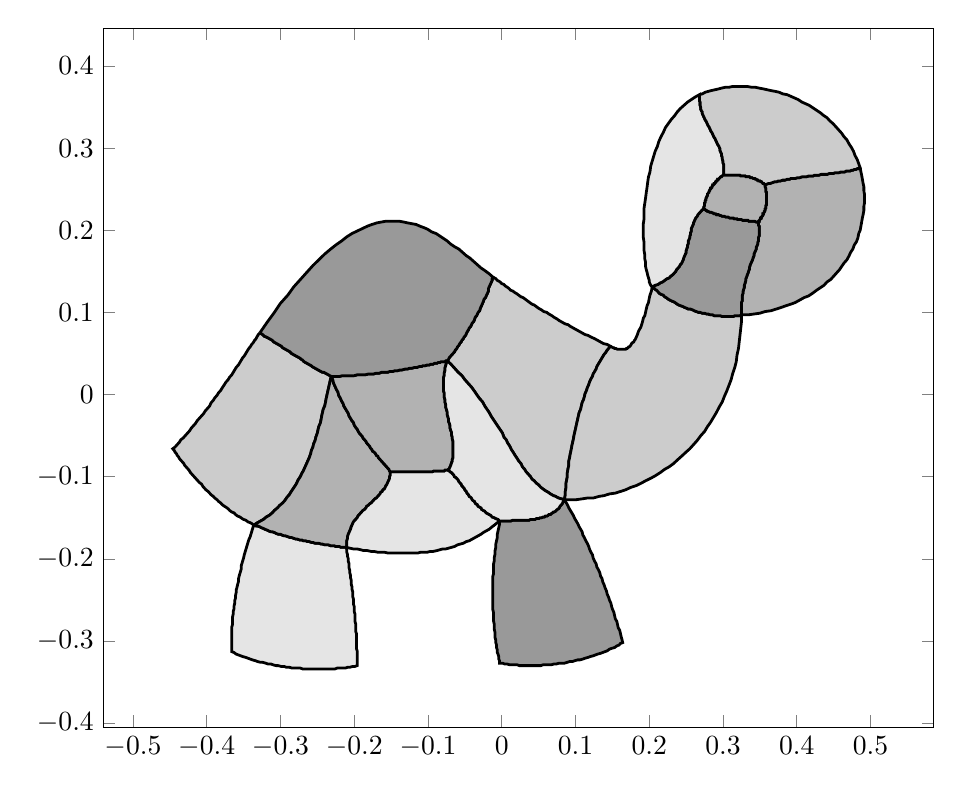 \begin{tikzpicture}%
\begin{axis}[width=1\textwidth]%
\addplot[fill=gray!20,line width=1pt] coordinates {%
(-0.336,-0.159)%
(-0.337,-0.161)%
(-0.338,-0.164)%
(-0.339,-0.167)%
(-0.34,-0.17)%
(-0.341,-0.173)%
(-0.343,-0.177)%
(-0.344,-0.18)%
(-0.345,-0.183)%
(-0.346,-0.186)%
(-0.347,-0.189)%
(-0.348,-0.192)%
(-0.349,-0.195)%
(-0.35,-0.199)%
(-0.351,-0.202)%
(-0.352,-0.205)%
(-0.353,-0.208)%
(-0.353,-0.212)%
(-0.354,-0.215)%
(-0.355,-0.218)%
(-0.356,-0.221)%
(-0.357,-0.225)%
(-0.357,-0.228)%
(-0.358,-0.231)%
(-0.359,-0.235)%
(-0.36,-0.238)%
(-0.36,-0.241)%
(-0.361,-0.245)%
(-0.361,-0.248)%
(-0.362,-0.251)%
(-0.362,-0.254)%
(-0.363,-0.258)%
(-0.363,-0.261)%
(-0.364,-0.264)%
(-0.364,-0.267)%
(-0.365,-0.271)%
(-0.365,-0.274)%
(-0.365,-0.277)%
(-0.365,-0.28)%
(-0.366,-0.283)%
(-0.366,-0.286)%
(-0.366,-0.29)%
(-0.366,-0.293)%
(-0.366,-0.296)%
(-0.366,-0.299)%
(-0.366,-0.302)%
(-0.366,-0.305)%
(-0.366,-0.307)%
(-0.366,-0.31)%
(-0.366,-0.313)%
(-0.366,-0.313)%
(-0.363,-0.314)%
(-0.36,-0.316)%
(-0.357,-0.317)%
(-0.354,-0.318)%
(-0.351,-0.319)%
(-0.347,-0.32)%
(-0.344,-0.321)%
(-0.341,-0.322)%
(-0.338,-0.323)%
(-0.334,-0.324)%
(-0.331,-0.325)%
(-0.327,-0.326)%
(-0.324,-0.326)%
(-0.32,-0.327)%
(-0.317,-0.328)%
(-0.313,-0.328)%
(-0.31,-0.329)%
(-0.306,-0.33)%
(-0.303,-0.33)%
(-0.299,-0.331)%
(-0.295,-0.331)%
(-0.292,-0.332)%
(-0.288,-0.332)%
(-0.284,-0.333)%
(-0.281,-0.333)%
(-0.277,-0.333)%
(-0.273,-0.333)%
(-0.27,-0.334)%
(-0.266,-0.334)%
(-0.262,-0.334)%
(-0.259,-0.334)%
(-0.255,-0.334)%
(-0.251,-0.334)%
(-0.248,-0.334)%
(-0.244,-0.334)%
(-0.24,-0.334)%
(-0.237,-0.334)%
(-0.233,-0.334)%
(-0.23,-0.334)%
(-0.226,-0.334)%
(-0.223,-0.333)%
(-0.219,-0.333)%
(-0.216,-0.333)%
(-0.212,-0.333)%
(-0.209,-0.332)%
(-0.206,-0.332)%
(-0.202,-0.331)%
(-0.199,-0.331)%
(-0.196,-0.33)%
(-0.196,-0.33)%
(-0.196,-0.327)%
(-0.196,-0.324)%
(-0.196,-0.321)%
(-0.196,-0.318)%
(-0.196,-0.315)%
(-0.196,-0.312)%
(-0.197,-0.309)%
(-0.197,-0.306)%
(-0.197,-0.303)%
(-0.197,-0.3)%
(-0.197,-0.297)%
(-0.197,-0.294)%
(-0.197,-0.291)%
(-0.198,-0.288)%
(-0.198,-0.285)%
(-0.198,-0.282)%
(-0.198,-0.279)%
(-0.199,-0.276)%
(-0.199,-0.273)%
(-0.199,-0.27)%
(-0.199,-0.267)%
(-0.2,-0.264)%
(-0.2,-0.261)%
(-0.2,-0.258)%
(-0.201,-0.255)%
(-0.201,-0.252)%
(-0.201,-0.249)%
(-0.202,-0.246)%
(-0.202,-0.243)%
(-0.202,-0.24)%
(-0.203,-0.237)%
(-0.203,-0.234)%
(-0.204,-0.231)%
(-0.204,-0.229)%
(-0.204,-0.226)%
(-0.205,-0.223)%
(-0.205,-0.22)%
(-0.206,-0.217)%
(-0.206,-0.214)%
(-0.207,-0.211)%
(-0.207,-0.208)%
(-0.207,-0.206)%
(-0.208,-0.203)%
(-0.208,-0.2)%
(-0.209,-0.197)%
(-0.209,-0.195)%
(-0.21,-0.192)%
(-0.21,-0.189)%
(-0.211,-0.186)%
(-0.211,-0.186)%
(-0.213,-0.186)%
(-0.215,-0.186)%
(-0.218,-0.186)%
(-0.22,-0.185)%
(-0.222,-0.185)%
(-0.225,-0.185)%
(-0.227,-0.184)%
(-0.23,-0.184)%
(-0.232,-0.184)%
(-0.235,-0.183)%
(-0.237,-0.183)%
(-0.24,-0.183)%
(-0.243,-0.182)%
(-0.245,-0.182)%
(-0.248,-0.181)%
(-0.25,-0.181)%
(-0.253,-0.181)%
(-0.256,-0.18)%
(-0.258,-0.18)%
(-0.261,-0.179)%
(-0.263,-0.179)%
(-0.266,-0.178)%
(-0.269,-0.178)%
(-0.271,-0.177)%
(-0.274,-0.177)%
(-0.277,-0.176)%
(-0.279,-0.176)%
(-0.282,-0.175)%
(-0.285,-0.174)%
(-0.287,-0.174)%
(-0.29,-0.173)%
(-0.293,-0.172)%
(-0.295,-0.172)%
(-0.298,-0.171)%
(-0.3,-0.17)%
(-0.303,-0.17)%
(-0.306,-0.169)%
(-0.308,-0.168)%
(-0.311,-0.167)%
(-0.313,-0.167)%
(-0.316,-0.166)%
(-0.318,-0.165)%
(-0.321,-0.164)%
(-0.323,-0.163)%
(-0.326,-0.162)%
(-0.328,-0.161)%
(-0.331,-0.16)%
(-0.333,-0.16)%
(-0.336,-0.159)%
};%
%
%
\addplot[fill=gray!40,line width=1pt] coordinates {%
(-0.328,0.075)%
(-0.33,0.073)%
(-0.332,0.07)%
(-0.333,0.068)%
(-0.335,0.066)%
(-0.337,0.063)%
(-0.339,0.061)%
(-0.341,0.058)%
(-0.343,0.056)%
(-0.345,0.053)%
(-0.347,0.05)%
(-0.349,0.047)%
(-0.351,0.045)%
(-0.353,0.042)%
(-0.355,0.039)%
(-0.357,0.036)%
(-0.36,0.033)%
(-0.362,0.03)%
(-0.364,0.027)%
(-0.366,0.024)%
(-0.369,0.021)%
(-0.371,0.018)%
(-0.374,0.015)%
(-0.376,0.012)%
(-0.379,0.008)%
(-0.381,0.005)%
(-0.384,0.002)%
(-0.386,-0.001)%
(-0.389,-0.004)%
(-0.391,-0.007)%
(-0.394,-0.01)%
(-0.396,-0.014)%
(-0.399,-0.017)%
(-0.402,-0.02)%
(-0.404,-0.023)%
(-0.407,-0.026)%
(-0.41,-0.029)%
(-0.413,-0.032)%
(-0.415,-0.035)%
(-0.418,-0.038)%
(-0.421,-0.041)%
(-0.423,-0.044)%
(-0.426,-0.047)%
(-0.429,-0.05)%
(-0.432,-0.053)%
(-0.435,-0.055)%
(-0.437,-0.058)%
(-0.44,-0.061)%
(-0.443,-0.064)%
(-0.446,-0.066)%
(-0.446,-0.066)%
(-0.444,-0.068)%
(-0.443,-0.07)%
(-0.441,-0.072)%
(-0.44,-0.074)%
(-0.438,-0.076)%
(-0.437,-0.078)%
(-0.435,-0.08)%
(-0.433,-0.082)%
(-0.431,-0.084)%
(-0.43,-0.086)%
(-0.428,-0.088)%
(-0.426,-0.09)%
(-0.424,-0.092)%
(-0.422,-0.095)%
(-0.42,-0.097)%
(-0.418,-0.099)%
(-0.416,-0.101)%
(-0.414,-0.103)%
(-0.412,-0.105)%
(-0.41,-0.107)%
(-0.407,-0.109)%
(-0.405,-0.112)%
(-0.403,-0.114)%
(-0.401,-0.116)%
(-0.398,-0.118)%
(-0.396,-0.12)%
(-0.394,-0.122)%
(-0.391,-0.124)%
(-0.389,-0.126)%
(-0.386,-0.128)%
(-0.384,-0.13)%
(-0.381,-0.132)%
(-0.379,-0.134)%
(-0.376,-0.136)%
(-0.374,-0.137)%
(-0.371,-0.139)%
(-0.369,-0.141)%
(-0.366,-0.143)%
(-0.363,-0.144)%
(-0.361,-0.146)%
(-0.358,-0.148)%
(-0.355,-0.149)%
(-0.352,-0.151)%
(-0.35,-0.152)%
(-0.347,-0.153)%
(-0.344,-0.155)%
(-0.341,-0.156)%
(-0.339,-0.157)%
(-0.336,-0.159)%
(-0.336,-0.159)%
(-0.331,-0.156)%
(-0.327,-0.154)%
(-0.323,-0.152)%
(-0.319,-0.149)%
(-0.315,-0.147)%
(-0.311,-0.144)%
(-0.308,-0.141)%
(-0.304,-0.138)%
(-0.301,-0.135)%
(-0.297,-0.132)%
(-0.294,-0.129)%
(-0.291,-0.125)%
(-0.288,-0.122)%
(-0.286,-0.119)%
(-0.283,-0.115)%
(-0.28,-0.111)%
(-0.278,-0.108)%
(-0.276,-0.104)%
(-0.273,-0.1)%
(-0.271,-0.096)%
(-0.269,-0.093)%
(-0.267,-0.089)%
(-0.265,-0.085)%
(-0.263,-0.081)%
(-0.261,-0.077)%
(-0.259,-0.072)%
(-0.258,-0.068)%
(-0.256,-0.064)%
(-0.255,-0.06)%
(-0.253,-0.056)%
(-0.252,-0.052)%
(-0.25,-0.047)%
(-0.249,-0.043)%
(-0.248,-0.039)%
(-0.246,-0.035)%
(-0.245,-0.031)%
(-0.244,-0.026)%
(-0.243,-0.022)%
(-0.242,-0.018)%
(-0.24,-0.014)%
(-0.239,-0.01)%
(-0.238,-0.005)%
(-0.237,-0.001)%
(-0.236,0.003)%
(-0.235,0.007)%
(-0.234,0.011)%
(-0.233,0.015)%
(-0.232,0.019)%
(-0.231,0.022)%
(-0.231,0.022)%
(-0.233,0.023)%
(-0.235,0.024)%
(-0.237,0.025)%
(-0.239,0.026)%
(-0.241,0.027)%
(-0.243,0.027)%
(-0.245,0.028)%
(-0.247,0.029)%
(-0.249,0.03)%
(-0.251,0.031)%
(-0.253,0.032)%
(-0.255,0.033)%
(-0.257,0.034)%
(-0.258,0.035)%
(-0.26,0.036)%
(-0.262,0.037)%
(-0.264,0.038)%
(-0.266,0.039)%
(-0.268,0.04)%
(-0.27,0.042)%
(-0.272,0.043)%
(-0.273,0.044)%
(-0.275,0.045)%
(-0.277,0.046)%
(-0.279,0.047)%
(-0.281,0.048)%
(-0.283,0.049)%
(-0.285,0.05)%
(-0.287,0.052)%
(-0.289,0.053)%
(-0.291,0.054)%
(-0.293,0.055)%
(-0.295,0.056)%
(-0.297,0.057)%
(-0.299,0.059)%
(-0.301,0.06)%
(-0.303,0.061)%
(-0.305,0.062)%
(-0.307,0.063)%
(-0.309,0.064)%
(-0.311,0.066)%
(-0.313,0.067)%
(-0.315,0.068)%
(-0.317,0.069)%
(-0.319,0.07)%
(-0.322,0.071)%
(-0.324,0.073)%
(-0.326,0.074)%
(-0.328,0.075)%
};%
%
%
\addplot[fill=gray!60,line width=1pt] coordinates {%
(-0.336,-0.159)%
(-0.331,-0.156)%
(-0.327,-0.154)%
(-0.323,-0.152)%
(-0.319,-0.149)%
(-0.315,-0.147)%
(-0.311,-0.144)%
(-0.308,-0.141)%
(-0.304,-0.138)%
(-0.301,-0.135)%
(-0.297,-0.132)%
(-0.294,-0.129)%
(-0.291,-0.125)%
(-0.288,-0.122)%
(-0.286,-0.119)%
(-0.283,-0.115)%
(-0.28,-0.111)%
(-0.278,-0.108)%
(-0.276,-0.104)%
(-0.273,-0.1)%
(-0.271,-0.096)%
(-0.269,-0.093)%
(-0.267,-0.089)%
(-0.265,-0.085)%
(-0.263,-0.081)%
(-0.261,-0.077)%
(-0.259,-0.072)%
(-0.258,-0.068)%
(-0.256,-0.064)%
(-0.255,-0.06)%
(-0.253,-0.056)%
(-0.252,-0.052)%
(-0.25,-0.047)%
(-0.249,-0.043)%
(-0.248,-0.039)%
(-0.246,-0.035)%
(-0.245,-0.031)%
(-0.244,-0.026)%
(-0.243,-0.022)%
(-0.242,-0.018)%
(-0.24,-0.014)%
(-0.239,-0.01)%
(-0.238,-0.005)%
(-0.237,-0.001)%
(-0.236,0.003)%
(-0.235,0.007)%
(-0.234,0.011)%
(-0.233,0.015)%
(-0.232,0.019)%
(-0.231,0.022)%
(-0.231,0.022)%
(-0.229,0.018)%
(-0.228,0.014)%
(-0.226,0.01)%
(-0.224,0.006)%
(-0.222,0.003)%
(-0.221,-0.001)%
(-0.219,-0.004)%
(-0.217,-0.008)%
(-0.215,-0.011)%
(-0.214,-0.014)%
(-0.212,-0.017)%
(-0.21,-0.02)%
(-0.208,-0.023)%
(-0.207,-0.026)%
(-0.205,-0.029)%
(-0.203,-0.032)%
(-0.201,-0.034)%
(-0.2,-0.037)%
(-0.198,-0.04)%
(-0.196,-0.042)%
(-0.195,-0.044)%
(-0.193,-0.047)%
(-0.191,-0.049)%
(-0.189,-0.051)%
(-0.188,-0.053)%
(-0.186,-0.055)%
(-0.184,-0.057)%
(-0.183,-0.059)%
(-0.181,-0.061)%
(-0.179,-0.063)%
(-0.178,-0.065)%
(-0.176,-0.067)%
(-0.175,-0.069)%
(-0.173,-0.07)%
(-0.171,-0.072)%
(-0.17,-0.074)%
(-0.168,-0.075)%
(-0.167,-0.077)%
(-0.165,-0.079)%
(-0.164,-0.08)%
(-0.162,-0.082)%
(-0.161,-0.083)%
(-0.159,-0.085)%
(-0.158,-0.086)%
(-0.156,-0.088)%
(-0.155,-0.089)%
(-0.153,-0.091)%
(-0.152,-0.093)%
(-0.151,-0.094)%
(-0.151,-0.094)%
(-0.151,-0.096)%
(-0.151,-0.098)%
(-0.152,-0.1)%
(-0.152,-0.102)%
(-0.153,-0.104)%
(-0.154,-0.106)%
(-0.155,-0.108)%
(-0.156,-0.11)%
(-0.157,-0.111)%
(-0.158,-0.113)%
(-0.159,-0.115)%
(-0.161,-0.116)%
(-0.162,-0.118)%
(-0.164,-0.119)%
(-0.165,-0.121)%
(-0.167,-0.123)%
(-0.168,-0.124)%
(-0.17,-0.126)%
(-0.172,-0.127)%
(-0.174,-0.129)%
(-0.175,-0.13)%
(-0.177,-0.132)%
(-0.179,-0.133)%
(-0.181,-0.135)%
(-0.183,-0.136)%
(-0.184,-0.138)%
(-0.186,-0.14)%
(-0.188,-0.141)%
(-0.19,-0.143)%
(-0.191,-0.144)%
(-0.193,-0.146)%
(-0.195,-0.148)%
(-0.196,-0.15)%
(-0.198,-0.152)%
(-0.199,-0.153)%
(-0.201,-0.155)%
(-0.202,-0.157)%
(-0.203,-0.159)%
(-0.204,-0.161)%
(-0.205,-0.164)%
(-0.206,-0.166)%
(-0.207,-0.168)%
(-0.208,-0.17)%
(-0.209,-0.173)%
(-0.209,-0.175)%
(-0.21,-0.178)%
(-0.21,-0.181)%
(-0.21,-0.184)%
(-0.211,-0.186)%
(-0.211,-0.186)%
(-0.213,-0.186)%
(-0.215,-0.186)%
(-0.218,-0.186)%
(-0.22,-0.185)%
(-0.222,-0.185)%
(-0.225,-0.185)%
(-0.227,-0.184)%
(-0.23,-0.184)%
(-0.232,-0.184)%
(-0.235,-0.183)%
(-0.237,-0.183)%
(-0.24,-0.183)%
(-0.243,-0.182)%
(-0.245,-0.182)%
(-0.248,-0.181)%
(-0.25,-0.181)%
(-0.253,-0.181)%
(-0.256,-0.18)%
(-0.258,-0.18)%
(-0.261,-0.179)%
(-0.263,-0.179)%
(-0.266,-0.178)%
(-0.269,-0.178)%
(-0.271,-0.177)%
(-0.274,-0.177)%
(-0.277,-0.176)%
(-0.279,-0.176)%
(-0.282,-0.175)%
(-0.285,-0.174)%
(-0.287,-0.174)%
(-0.29,-0.173)%
(-0.293,-0.172)%
(-0.295,-0.172)%
(-0.298,-0.171)%
(-0.3,-0.17)%
(-0.303,-0.17)%
(-0.306,-0.169)%
(-0.308,-0.168)%
(-0.311,-0.167)%
(-0.313,-0.167)%
(-0.316,-0.166)%
(-0.318,-0.165)%
(-0.321,-0.164)%
(-0.323,-0.163)%
(-0.326,-0.162)%
(-0.328,-0.161)%
(-0.331,-0.16)%
(-0.333,-0.16)%
(-0.336,-0.159)%
};%
%
%
\addplot[fill=gray!80,line width=1pt] coordinates {%
(-0.003,-0.154)%
(1.301e-05,-0.154)%
(0.003,-0.154)%
(0.005,-0.154)%
(0.007,-0.154)%
(0.01,-0.154)%
(0.012,-0.154)%
(0.015,-0.153)%
(0.017,-0.153)%
(0.019,-0.153)%
(0.022,-0.153)%
(0.024,-0.153)%
(0.026,-0.153)%
(0.028,-0.153)%
(0.03,-0.153)%
(0.033,-0.153)%
(0.035,-0.153)%
(0.037,-0.153)%
(0.039,-0.152)%
(0.041,-0.152)%
(0.043,-0.152)%
(0.045,-0.152)%
(0.047,-0.151)%
(0.049,-0.151)%
(0.05,-0.151)%
(0.052,-0.15)%
(0.054,-0.15)%
(0.056,-0.149)%
(0.058,-0.149)%
(0.059,-0.148)%
(0.061,-0.148)%
(0.063,-0.147)%
(0.064,-0.146)%
(0.066,-0.146)%
(0.067,-0.145)%
(0.069,-0.144)%
(0.07,-0.143)%
(0.071,-0.143)%
(0.073,-0.142)%
(0.074,-0.141)%
(0.075,-0.14)%
(0.077,-0.139)%
(0.078,-0.138)%
(0.079,-0.136)%
(0.08,-0.135)%
(0.081,-0.134)%
(0.082,-0.133)%
(0.083,-0.131)%
(0.084,-0.13)%
(0.085,-0.128)%
(0.085,-0.128)%
(0.087,-0.131)%
(0.089,-0.134)%
(0.091,-0.138)%
(0.093,-0.141)%
(0.095,-0.144)%
(0.097,-0.147)%
(0.099,-0.151)%
(0.101,-0.154)%
(0.103,-0.157)%
(0.105,-0.161)%
(0.107,-0.164)%
(0.109,-0.167)%
(0.11,-0.171)%
(0.112,-0.174)%
(0.114,-0.178)%
(0.116,-0.181)%
(0.118,-0.185)%
(0.119,-0.188)%
(0.121,-0.192)%
(0.123,-0.195)%
(0.124,-0.199)%
(0.126,-0.203)%
(0.128,-0.206)%
(0.129,-0.21)%
(0.131,-0.213)%
(0.133,-0.217)%
(0.134,-0.221)%
(0.136,-0.224)%
(0.137,-0.228)%
(0.139,-0.232)%
(0.14,-0.235)%
(0.142,-0.239)%
(0.143,-0.243)%
(0.145,-0.247)%
(0.146,-0.25)%
(0.148,-0.254)%
(0.149,-0.258)%
(0.15,-0.261)%
(0.152,-0.265)%
(0.153,-0.269)%
(0.154,-0.273)%
(0.156,-0.276)%
(0.157,-0.28)%
(0.158,-0.284)%
(0.16,-0.287)%
(0.161,-0.291)%
(0.162,-0.295)%
(0.163,-0.298)%
(0.164,-0.302)%
(0.164,-0.302)%
(0.161,-0.303)%
(0.159,-0.305)%
(0.156,-0.306)%
(0.153,-0.308)%
(0.149,-0.309)%
(0.146,-0.31)%
(0.143,-0.312)%
(0.14,-0.313)%
(0.137,-0.314)%
(0.134,-0.315)%
(0.13,-0.316)%
(0.127,-0.317)%
(0.124,-0.318)%
(0.12,-0.319)%
(0.117,-0.32)%
(0.113,-0.321)%
(0.11,-0.322)%
(0.106,-0.323)%
(0.103,-0.323)%
(0.099,-0.324)%
(0.096,-0.325)%
(0.092,-0.325)%
(0.089,-0.326)%
(0.085,-0.327)%
(0.082,-0.327)%
(0.078,-0.327)%
(0.074,-0.328)%
(0.071,-0.328)%
(0.067,-0.329)%
(0.064,-0.329)%
(0.06,-0.329)%
(0.056,-0.329)%
(0.053,-0.33)%
(0.049,-0.33)%
(0.046,-0.33)%
(0.042,-0.33)%
(0.039,-0.33)%
(0.035,-0.33)%
(0.031,-0.33)%
(0.028,-0.33)%
(0.024,-0.33)%
(0.021,-0.329)%
(0.018,-0.329)%
(0.014,-0.329)%
(0.011,-0.329)%
(0.007,-0.328)%
(0.004,-0.328)%
(0.001,-0.327)%
(-0.003,-0.327)%
(-0.003,-0.327)%
(-0.003,-0.324)%
(-0.004,-0.322)%
(-0.004,-0.319)%
(-0.005,-0.316)%
(-0.006,-0.314)%
(-0.006,-0.311)%
(-0.007,-0.308)%
(-0.007,-0.305)%
(-0.008,-0.302)%
(-0.008,-0.299)%
(-0.009,-0.296)%
(-0.009,-0.293)%
(-0.009,-0.29)%
(-0.01,-0.286)%
(-0.01,-0.283)%
(-0.01,-0.28)%
(-0.011,-0.276)%
(-0.011,-0.273)%
(-0.011,-0.269)%
(-0.011,-0.266)%
(-0.012,-0.262)%
(-0.012,-0.259)%
(-0.012,-0.255)%
(-0.012,-0.252)%
(-0.012,-0.248)%
(-0.012,-0.244)%
(-0.012,-0.241)%
(-0.012,-0.237)%
(-0.012,-0.233)%
(-0.012,-0.229)%
(-0.012,-0.225)%
(-0.012,-0.221)%
(-0.011,-0.218)%
(-0.011,-0.214)%
(-0.011,-0.21)%
(-0.011,-0.206)%
(-0.01,-0.202)%
(-0.01,-0.198)%
(-0.009,-0.194)%
(-0.009,-0.19)%
(-0.008,-0.186)%
(-0.008,-0.182)%
(-0.007,-0.178)%
(-0.006,-0.174)%
(-0.006,-0.17)%
(-0.005,-0.166)%
(-0.004,-0.162)%
(-0.003,-0.158)%
(-0.003,-0.154)%
};%
%
%
\addplot[fill=gray!20,line width=1pt] coordinates {%
(-0.211,-0.186)%
(-0.206,-0.187)%
(-0.201,-0.188)%
(-0.196,-0.188)%
(-0.191,-0.189)%
(-0.187,-0.19)%
(-0.182,-0.19)%
(-0.177,-0.191)%
(-0.173,-0.191)%
(-0.168,-0.192)%
(-0.163,-0.192)%
(-0.159,-0.192)%
(-0.154,-0.193)%
(-0.15,-0.193)%
(-0.145,-0.193)%
(-0.141,-0.193)%
(-0.136,-0.193)%
(-0.132,-0.193)%
(-0.127,-0.193)%
(-0.123,-0.193)%
(-0.119,-0.193)%
(-0.114,-0.193)%
(-0.11,-0.192)%
(-0.106,-0.192)%
(-0.101,-0.192)%
(-0.097,-0.191)%
(-0.093,-0.191)%
(-0.088,-0.19)%
(-0.084,-0.189)%
(-0.08,-0.188)%
(-0.076,-0.188)%
(-0.072,-0.187)%
(-0.068,-0.186)%
(-0.064,-0.185)%
(-0.06,-0.183)%
(-0.056,-0.182)%
(-0.052,-0.181)%
(-0.048,-0.179)%
(-0.044,-0.178)%
(-0.04,-0.176)%
(-0.036,-0.174)%
(-0.032,-0.172)%
(-0.028,-0.17)%
(-0.025,-0.168)%
(-0.021,-0.166)%
(-0.017,-0.164)%
(-0.013,-0.161)%
(-0.01,-0.159)%
(-0.006,-0.156)%
(-0.003,-0.154)%
(-0.003,-0.154)%
(-0.005,-0.152)%
(-0.008,-0.151)%
(-0.01,-0.15)%
(-0.013,-0.149)%
(-0.015,-0.147)%
(-0.017,-0.146)%
(-0.019,-0.145)%
(-0.021,-0.144)%
(-0.023,-0.142)%
(-0.025,-0.141)%
(-0.027,-0.14)%
(-0.028,-0.138)%
(-0.03,-0.137)%
(-0.032,-0.136)%
(-0.033,-0.134)%
(-0.035,-0.133)%
(-0.036,-0.132)%
(-0.037,-0.13)%
(-0.039,-0.129)%
(-0.04,-0.128)%
(-0.041,-0.126)%
(-0.042,-0.125)%
(-0.044,-0.124)%
(-0.045,-0.122)%
(-0.046,-0.121)%
(-0.047,-0.12)%
(-0.048,-0.118)%
(-0.049,-0.117)%
(-0.05,-0.116)%
(-0.051,-0.114)%
(-0.052,-0.113)%
(-0.053,-0.112)%
(-0.054,-0.111)%
(-0.055,-0.109)%
(-0.056,-0.108)%
(-0.057,-0.107)%
(-0.058,-0.106)%
(-0.059,-0.104)%
(-0.06,-0.103)%
(-0.061,-0.102)%
(-0.062,-0.101)%
(-0.064,-0.1)%
(-0.065,-0.098)%
(-0.066,-0.097)%
(-0.067,-0.096)%
(-0.068,-0.095)%
(-0.07,-0.094)%
(-0.071,-0.093)%
(-0.073,-0.092)%
(-0.073,-0.092)%
(-0.073,-0.092)%
(-0.074,-0.092)%
(-0.075,-0.092)%
(-0.076,-0.092)%
(-0.077,-0.092)%
(-0.078,-0.093)%
(-0.079,-0.093)%
(-0.08,-0.093)%
(-0.081,-0.093)%
(-0.082,-0.093)%
(-0.084,-0.093)%
(-0.085,-0.093)%
(-0.086,-0.093)%
(-0.087,-0.093)%
(-0.088,-0.093)%
(-0.09,-0.093)%
(-0.091,-0.093)%
(-0.092,-0.093)%
(-0.094,-0.094)%
(-0.095,-0.094)%
(-0.097,-0.094)%
(-0.098,-0.094)%
(-0.1,-0.094)%
(-0.101,-0.094)%
(-0.103,-0.094)%
(-0.104,-0.094)%
(-0.106,-0.094)%
(-0.108,-0.094)%
(-0.109,-0.094)%
(-0.111,-0.094)%
(-0.113,-0.094)%
(-0.115,-0.094)%
(-0.117,-0.094)%
(-0.118,-0.094)%
(-0.12,-0.094)%
(-0.122,-0.094)%
(-0.124,-0.094)%
(-0.126,-0.094)%
(-0.128,-0.094)%
(-0.13,-0.094)%
(-0.133,-0.094)%
(-0.135,-0.094)%
(-0.137,-0.094)%
(-0.139,-0.094)%
(-0.141,-0.094)%
(-0.144,-0.094)%
(-0.146,-0.094)%
(-0.148,-0.094)%
(-0.151,-0.094)%
(-0.151,-0.094)%
(-0.151,-0.096)%
(-0.151,-0.098)%
(-0.152,-0.1)%
(-0.152,-0.102)%
(-0.153,-0.104)%
(-0.154,-0.106)%
(-0.155,-0.108)%
(-0.156,-0.11)%
(-0.157,-0.111)%
(-0.158,-0.113)%
(-0.159,-0.115)%
(-0.161,-0.116)%
(-0.162,-0.118)%
(-0.164,-0.119)%
(-0.165,-0.121)%
(-0.167,-0.123)%
(-0.168,-0.124)%
(-0.17,-0.126)%
(-0.172,-0.127)%
(-0.174,-0.129)%
(-0.175,-0.13)%
(-0.177,-0.132)%
(-0.179,-0.133)%
(-0.181,-0.135)%
(-0.183,-0.136)%
(-0.184,-0.138)%
(-0.186,-0.14)%
(-0.188,-0.141)%
(-0.19,-0.143)%
(-0.191,-0.144)%
(-0.193,-0.146)%
(-0.195,-0.148)%
(-0.196,-0.15)%
(-0.198,-0.152)%
(-0.199,-0.153)%
(-0.201,-0.155)%
(-0.202,-0.157)%
(-0.203,-0.159)%
(-0.204,-0.161)%
(-0.205,-0.164)%
(-0.206,-0.166)%
(-0.207,-0.168)%
(-0.208,-0.17)%
(-0.209,-0.173)%
(-0.209,-0.175)%
(-0.21,-0.178)%
(-0.21,-0.181)%
(-0.21,-0.184)%
(-0.211,-0.186)%
};%
%
%
\addplot[fill=gray!40,line width=1pt] coordinates {%
(-0.012,0.143)%
(-0.01,0.142)%
(-0.008,0.141)%
(-0.006,0.139)%
(-0.004,0.138)%
(-0.002,0.137)%
(0.0,0.135)%
(0.003,0.134)%
(0.005,0.132)%
(0.007,0.131)%
(0.01,0.129)%
(0.012,0.127)%
(0.015,0.126)%
(0.018,0.124)%
(0.02,0.123)%
(0.023,0.121)%
(0.026,0.119)%
(0.029,0.118)%
(0.032,0.116)%
(0.035,0.114)%
(0.038,0.112)%
(0.041,0.11)%
(0.044,0.109)%
(0.047,0.107)%
(0.05,0.105)%
(0.054,0.103)%
(0.057,0.101)%
(0.061,0.1)%
(0.064,0.098)%
(0.068,0.096)%
(0.071,0.094)%
(0.075,0.092)%
(0.078,0.09)%
(0.082,0.088)%
(0.086,0.086)%
(0.09,0.085)%
(0.093,0.083)%
(0.097,0.081)%
(0.101,0.079)%
(0.105,0.077)%
(0.109,0.075)%
(0.113,0.073)%
(0.117,0.072)%
(0.121,0.07)%
(0.126,0.068)%
(0.13,0.066)%
(0.134,0.064)%
(0.138,0.062)%
(0.143,0.061)%
(0.147,0.059)%
(0.147,0.059)%
(0.145,0.056)%
(0.143,0.054)%
(0.141,0.051)%
(0.139,0.049)%
(0.137,0.046)%
(0.135,0.043)%
(0.133,0.04)%
(0.131,0.037)%
(0.129,0.034)%
(0.128,0.031)%
(0.126,0.028)%
(0.124,0.025)%
(0.123,0.022)%
(0.121,0.019)%
(0.119,0.015)%
(0.118,0.012)%
(0.116,0.008)%
(0.115,0.005)%
(0.113,0.001)%
(0.112,-0.003)%
(0.111,-0.006)%
(0.109,-0.01)%
(0.108,-0.014)%
(0.107,-0.018)%
(0.105,-0.022)%
(0.104,-0.026)%
(0.103,-0.03)%
(0.102,-0.034)%
(0.101,-0.038)%
(0.1,-0.042)%
(0.099,-0.046)%
(0.098,-0.05)%
(0.097,-0.055)%
(0.096,-0.059)%
(0.095,-0.063)%
(0.094,-0.068)%
(0.093,-0.072)%
(0.092,-0.077)%
(0.091,-0.081)%
(0.091,-0.086)%
(0.09,-0.09)%
(0.089,-0.095)%
(0.089,-0.1)%
(0.088,-0.104)%
(0.087,-0.109)%
(0.087,-0.114)%
(0.086,-0.119)%
(0.086,-0.123)%
(0.085,-0.128)%
(0.085,-0.128)%
(0.081,-0.127)%
(0.077,-0.126)%
(0.073,-0.124)%
(0.07,-0.123)%
(0.066,-0.121)%
(0.063,-0.119)%
(0.059,-0.117)%
(0.056,-0.115)%
(0.053,-0.113)%
(0.05,-0.11)%
(0.047,-0.108)%
(0.044,-0.105)%
(0.041,-0.103)%
(0.039,-0.1)%
(0.036,-0.097)%
(0.033,-0.094)%
(0.031,-0.091)%
(0.028,-0.088)%
(0.026,-0.084)%
(0.023,-0.081)%
(0.021,-0.078)%
(0.018,-0.074)%
(0.016,-0.071)%
(0.013,-0.067)%
(0.011,-0.063)%
(0.008,-0.059)%
(0.006,-0.055)%
(0.003,-0.052)%
(0.001,-0.047)%
(-0.002,-0.043)%
(-0.005,-0.039)%
(-0.008,-0.035)%
(-0.011,-0.031)%
(-0.014,-0.027)%
(-0.017,-0.022)%
(-0.02,-0.018)%
(-0.023,-0.014)%
(-0.026,-0.009)%
(-0.03,-0.005)%
(-0.034,-0.0)%
(-0.037,0.004)%
(-0.041,0.009)%
(-0.046,0.014)%
(-0.05,0.018)%
(-0.054,0.023)%
(-0.059,0.027)%
(-0.064,0.032)%
(-0.069,0.037)%
(-0.074,0.041)%
(-0.074,0.041)%
(-0.072,0.043)%
(-0.071,0.045)%
(-0.069,0.047)%
(-0.068,0.048)%
(-0.066,0.05)%
(-0.064,0.052)%
(-0.063,0.054)%
(-0.061,0.056)%
(-0.06,0.058)%
(-0.058,0.06)%
(-0.057,0.062)%
(-0.055,0.064)%
(-0.054,0.066)%
(-0.052,0.068)%
(-0.051,0.07)%
(-0.049,0.072)%
(-0.048,0.074)%
(-0.047,0.076)%
(-0.045,0.079)%
(-0.044,0.081)%
(-0.042,0.083)%
(-0.041,0.085)%
(-0.04,0.087)%
(-0.038,0.089)%
(-0.037,0.091)%
(-0.036,0.094)%
(-0.034,0.096)%
(-0.033,0.098)%
(-0.032,0.1)%
(-0.03,0.102)%
(-0.029,0.105)%
(-0.028,0.107)%
(-0.027,0.109)%
(-0.026,0.111)%
(-0.025,0.113)%
(-0.024,0.116)%
(-0.022,0.118)%
(-0.021,0.12)%
(-0.02,0.122)%
(-0.019,0.124)%
(-0.018,0.126)%
(-0.018,0.129)%
(-0.017,0.131)%
(-0.016,0.133)%
(-0.015,0.135)%
(-0.014,0.137)%
(-0.013,0.139)%
(-0.013,0.141)%
(-0.012,0.143)%
};%
%
%
\addplot[fill=gray!60,line width=1pt] coordinates {%
(-0.231,0.022)%
(-0.229,0.018)%
(-0.228,0.014)%
(-0.226,0.01)%
(-0.224,0.006)%
(-0.222,0.003)%
(-0.221,-0.001)%
(-0.219,-0.004)%
(-0.217,-0.008)%
(-0.215,-0.011)%
(-0.214,-0.014)%
(-0.212,-0.017)%
(-0.21,-0.02)%
(-0.208,-0.023)%
(-0.207,-0.026)%
(-0.205,-0.029)%
(-0.203,-0.032)%
(-0.201,-0.034)%
(-0.2,-0.037)%
(-0.198,-0.04)%
(-0.196,-0.042)%
(-0.195,-0.044)%
(-0.193,-0.047)%
(-0.191,-0.049)%
(-0.189,-0.051)%
(-0.188,-0.053)%
(-0.186,-0.055)%
(-0.184,-0.057)%
(-0.183,-0.059)%
(-0.181,-0.061)%
(-0.179,-0.063)%
(-0.178,-0.065)%
(-0.176,-0.067)%
(-0.175,-0.069)%
(-0.173,-0.07)%
(-0.171,-0.072)%
(-0.17,-0.074)%
(-0.168,-0.075)%
(-0.167,-0.077)%
(-0.165,-0.079)%
(-0.164,-0.08)%
(-0.162,-0.082)%
(-0.161,-0.083)%
(-0.159,-0.085)%
(-0.158,-0.086)%
(-0.156,-0.088)%
(-0.155,-0.089)%
(-0.153,-0.091)%
(-0.152,-0.093)%
(-0.151,-0.094)%
(-0.151,-0.094)%
(-0.148,-0.094)%
(-0.146,-0.094)%
(-0.144,-0.094)%
(-0.141,-0.094)%
(-0.139,-0.094)%
(-0.137,-0.094)%
(-0.135,-0.094)%
(-0.133,-0.094)%
(-0.13,-0.094)%
(-0.128,-0.094)%
(-0.126,-0.094)%
(-0.124,-0.094)%
(-0.122,-0.094)%
(-0.12,-0.094)%
(-0.118,-0.094)%
(-0.117,-0.094)%
(-0.115,-0.094)%
(-0.113,-0.094)%
(-0.111,-0.094)%
(-0.109,-0.094)%
(-0.108,-0.094)%
(-0.106,-0.094)%
(-0.104,-0.094)%
(-0.103,-0.094)%
(-0.101,-0.094)%
(-0.1,-0.094)%
(-0.098,-0.094)%
(-0.097,-0.094)%
(-0.095,-0.094)%
(-0.094,-0.094)%
(-0.092,-0.093)%
(-0.091,-0.093)%
(-0.09,-0.093)%
(-0.088,-0.093)%
(-0.087,-0.093)%
(-0.086,-0.093)%
(-0.085,-0.093)%
(-0.084,-0.093)%
(-0.082,-0.093)%
(-0.081,-0.093)%
(-0.08,-0.093)%
(-0.079,-0.093)%
(-0.078,-0.093)%
(-0.077,-0.092)%
(-0.076,-0.092)%
(-0.075,-0.092)%
(-0.074,-0.092)%
(-0.073,-0.092)%
(-0.073,-0.092)%
(-0.073,-0.092)%
(-0.071,-0.09)%
(-0.07,-0.088)%
(-0.069,-0.086)%
(-0.068,-0.083)%
(-0.067,-0.081)%
(-0.067,-0.079)%
(-0.066,-0.077)%
(-0.066,-0.074)%
(-0.066,-0.072)%
(-0.066,-0.07)%
(-0.066,-0.067)%
(-0.066,-0.065)%
(-0.066,-0.062)%
(-0.066,-0.06)%
(-0.066,-0.057)%
(-0.067,-0.054)%
(-0.067,-0.052)%
(-0.068,-0.049)%
(-0.068,-0.046)%
(-0.069,-0.044)%
(-0.07,-0.041)%
(-0.07,-0.038)%
(-0.071,-0.035)%
(-0.072,-0.033)%
(-0.072,-0.03)%
(-0.073,-0.027)%
(-0.074,-0.024)%
(-0.074,-0.021)%
(-0.075,-0.018)%
(-0.076,-0.015)%
(-0.076,-0.012)%
(-0.077,-0.009)%
(-0.077,-0.006)%
(-0.078,-0.003)%
(-0.078,-0.0)%
(-0.078,0.002)%
(-0.079,0.005)%
(-0.079,0.008)%
(-0.079,0.011)%
(-0.079,0.014)%
(-0.079,0.017)%
(-0.079,0.02)%
(-0.078,0.023)%
(-0.078,0.026)%
(-0.077,0.029)%
(-0.077,0.032)%
(-0.076,0.035)%
(-0.075,0.038)%
(-0.074,0.041)%
(-0.074,0.041)%
(-0.076,0.041)%
(-0.077,0.04)%
(-0.079,0.04)%
(-0.082,0.04)%
(-0.084,0.039)%
(-0.086,0.039)%
(-0.088,0.038)%
(-0.091,0.038)%
(-0.093,0.037)%
(-0.096,0.037)%
(-0.098,0.036)%
(-0.101,0.036)%
(-0.104,0.035)%
(-0.107,0.035)%
(-0.109,0.034)%
(-0.112,0.034)%
(-0.115,0.033)%
(-0.118,0.033)%
(-0.122,0.032)%
(-0.125,0.032)%
(-0.128,0.031)%
(-0.131,0.031)%
(-0.135,0.03)%
(-0.138,0.03)%
(-0.141,0.029)%
(-0.145,0.029)%
(-0.148,0.028)%
(-0.152,0.028)%
(-0.155,0.027)%
(-0.159,0.027)%
(-0.163,0.027)%
(-0.166,0.026)%
(-0.17,0.026)%
(-0.174,0.025)%
(-0.177,0.025)%
(-0.181,0.025)%
(-0.185,0.024)%
(-0.189,0.024)%
(-0.193,0.024)%
(-0.196,0.024)%
(-0.2,0.023)%
(-0.204,0.023)%
(-0.208,0.023)%
(-0.212,0.023)%
(-0.216,0.023)%
(-0.22,0.022)%
(-0.223,0.022)%
(-0.227,0.022)%
(-0.231,0.022)%
};%
%
%
\addplot[fill=gray!80,line width=1pt] coordinates {%
(-0.328,0.075)%
(-0.318,0.088)%
(-0.309,0.099)%
(-0.3,0.111)%
(-0.29,0.121)%
(-0.282,0.131)%
(-0.273,0.14)%
(-0.264,0.149)%
(-0.256,0.157)%
(-0.248,0.164)%
(-0.24,0.171)%
(-0.232,0.177)%
(-0.225,0.182)%
(-0.217,0.187)%
(-0.21,0.192)%
(-0.203,0.196)%
(-0.196,0.199)%
(-0.189,0.202)%
(-0.182,0.205)%
(-0.176,0.207)%
(-0.169,0.209)%
(-0.163,0.21)%
(-0.157,0.211)%
(-0.151,0.211)%
(-0.145,0.211)%
(-0.139,0.211)%
(-0.133,0.21)%
(-0.128,0.209)%
(-0.122,0.208)%
(-0.116,0.207)%
(-0.111,0.205)%
(-0.105,0.203)%
(-0.1,0.201)%
(-0.095,0.198)%
(-0.089,0.196)%
(-0.084,0.193)%
(-0.079,0.19)%
(-0.074,0.187)%
(-0.069,0.183)%
(-0.064,0.18)%
(-0.058,0.177)%
(-0.053,0.173)%
(-0.048,0.169)%
(-0.043,0.166)%
(-0.038,0.162)%
(-0.033,0.158)%
(-0.028,0.154)%
(-0.023,0.151)%
(-0.017,0.147)%
(-0.012,0.143)%
(-0.012,0.143)%
(-0.013,0.141)%
(-0.013,0.139)%
(-0.014,0.137)%
(-0.015,0.135)%
(-0.016,0.133)%
(-0.017,0.131)%
(-0.018,0.129)%
(-0.018,0.126)%
(-0.019,0.124)%
(-0.02,0.122)%
(-0.021,0.12)%
(-0.022,0.118)%
(-0.024,0.116)%
(-0.025,0.113)%
(-0.026,0.111)%
(-0.027,0.109)%
(-0.028,0.107)%
(-0.029,0.105)%
(-0.03,0.102)%
(-0.032,0.1)%
(-0.033,0.098)%
(-0.034,0.096)%
(-0.036,0.094)%
(-0.037,0.091)%
(-0.038,0.089)%
(-0.04,0.087)%
(-0.041,0.085)%
(-0.042,0.083)%
(-0.044,0.081)%
(-0.045,0.079)%
(-0.047,0.076)%
(-0.048,0.074)%
(-0.049,0.072)%
(-0.051,0.07)%
(-0.052,0.068)%
(-0.054,0.066)%
(-0.055,0.064)%
(-0.057,0.062)%
(-0.058,0.06)%
(-0.06,0.058)%
(-0.061,0.056)%
(-0.063,0.054)%
(-0.064,0.052)%
(-0.066,0.05)%
(-0.068,0.048)%
(-0.069,0.047)%
(-0.071,0.045)%
(-0.072,0.043)%
(-0.074,0.041)%
(-0.074,0.041)%
(-0.076,0.041)%
(-0.077,0.04)%
(-0.079,0.04)%
(-0.082,0.04)%
(-0.084,0.039)%
(-0.086,0.039)%
(-0.088,0.038)%
(-0.091,0.038)%
(-0.093,0.037)%
(-0.096,0.037)%
(-0.098,0.036)%
(-0.101,0.036)%
(-0.104,0.035)%
(-0.107,0.035)%
(-0.109,0.034)%
(-0.112,0.034)%
(-0.115,0.033)%
(-0.118,0.033)%
(-0.122,0.032)%
(-0.125,0.032)%
(-0.128,0.031)%
(-0.131,0.031)%
(-0.135,0.03)%
(-0.138,0.03)%
(-0.141,0.029)%
(-0.145,0.029)%
(-0.148,0.028)%
(-0.152,0.028)%
(-0.155,0.027)%
(-0.159,0.027)%
(-0.163,0.027)%
(-0.166,0.026)%
(-0.17,0.026)%
(-0.174,0.025)%
(-0.177,0.025)%
(-0.181,0.025)%
(-0.185,0.024)%
(-0.189,0.024)%
(-0.193,0.024)%
(-0.196,0.024)%
(-0.2,0.023)%
(-0.204,0.023)%
(-0.208,0.023)%
(-0.212,0.023)%
(-0.216,0.023)%
(-0.22,0.022)%
(-0.223,0.022)%
(-0.227,0.022)%
(-0.231,0.022)%
(-0.231,0.022)%
(-0.233,0.023)%
(-0.235,0.024)%
(-0.237,0.025)%
(-0.239,0.026)%
(-0.241,0.027)%
(-0.243,0.027)%
(-0.245,0.028)%
(-0.247,0.029)%
(-0.249,0.03)%
(-0.251,0.031)%
(-0.253,0.032)%
(-0.255,0.033)%
(-0.257,0.034)%
(-0.258,0.035)%
(-0.26,0.036)%
(-0.262,0.037)%
(-0.264,0.038)%
(-0.266,0.039)%
(-0.268,0.04)%
(-0.27,0.042)%
(-0.272,0.043)%
(-0.273,0.044)%
(-0.275,0.045)%
(-0.277,0.046)%
(-0.279,0.047)%
(-0.281,0.048)%
(-0.283,0.049)%
(-0.285,0.05)%
(-0.287,0.052)%
(-0.289,0.053)%
(-0.291,0.054)%
(-0.293,0.055)%
(-0.295,0.056)%
(-0.297,0.057)%
(-0.299,0.059)%
(-0.301,0.06)%
(-0.303,0.061)%
(-0.305,0.062)%
(-0.307,0.063)%
(-0.309,0.064)%
(-0.311,0.066)%
(-0.313,0.067)%
(-0.315,0.068)%
(-0.317,0.069)%
(-0.319,0.07)%
(-0.322,0.071)%
(-0.324,0.073)%
(-0.326,0.074)%
(-0.328,0.075)%
};%
%
%
\addplot[fill=gray!20,line width=1pt] coordinates {%
(-0.074,0.041)%
(-0.069,0.037)%
(-0.064,0.032)%
(-0.059,0.027)%
(-0.054,0.023)%
(-0.05,0.018)%
(-0.046,0.014)%
(-0.041,0.009)%
(-0.037,0.004)%
(-0.034,-0.0)%
(-0.03,-0.005)%
(-0.026,-0.009)%
(-0.023,-0.014)%
(-0.02,-0.018)%
(-0.017,-0.022)%
(-0.014,-0.027)%
(-0.011,-0.031)%
(-0.008,-0.035)%
(-0.005,-0.039)%
(-0.002,-0.043)%
(0.001,-0.047)%
(0.003,-0.052)%
(0.006,-0.055)%
(0.008,-0.059)%
(0.011,-0.063)%
(0.013,-0.067)%
(0.016,-0.071)%
(0.018,-0.074)%
(0.021,-0.078)%
(0.023,-0.081)%
(0.026,-0.084)%
(0.028,-0.088)%
(0.031,-0.091)%
(0.033,-0.094)%
(0.036,-0.097)%
(0.039,-0.1)%
(0.041,-0.103)%
(0.044,-0.105)%
(0.047,-0.108)%
(0.05,-0.11)%
(0.053,-0.113)%
(0.056,-0.115)%
(0.059,-0.117)%
(0.063,-0.119)%
(0.066,-0.121)%
(0.07,-0.123)%
(0.073,-0.124)%
(0.077,-0.126)%
(0.081,-0.127)%
(0.085,-0.128)%
(0.085,-0.128)%
(0.084,-0.13)%
(0.083,-0.131)%
(0.082,-0.133)%
(0.081,-0.134)%
(0.08,-0.135)%
(0.079,-0.136)%
(0.078,-0.138)%
(0.077,-0.139)%
(0.075,-0.14)%
(0.074,-0.141)%
(0.073,-0.142)%
(0.071,-0.143)%
(0.07,-0.143)%
(0.069,-0.144)%
(0.067,-0.145)%
(0.066,-0.146)%
(0.064,-0.146)%
(0.063,-0.147)%
(0.061,-0.148)%
(0.059,-0.148)%
(0.058,-0.149)%
(0.056,-0.149)%
(0.054,-0.15)%
(0.052,-0.15)%
(0.05,-0.151)%
(0.049,-0.151)%
(0.047,-0.151)%
(0.045,-0.152)%
(0.043,-0.152)%
(0.041,-0.152)%
(0.039,-0.152)%
(0.037,-0.153)%
(0.035,-0.153)%
(0.033,-0.153)%
(0.03,-0.153)%
(0.028,-0.153)%
(0.026,-0.153)%
(0.024,-0.153)%
(0.022,-0.153)%
(0.019,-0.153)%
(0.017,-0.153)%
(0.015,-0.153)%
(0.012,-0.154)%
(0.01,-0.154)%
(0.007,-0.154)%
(0.005,-0.154)%
(0.003,-0.154)%
(1.301e-05,-0.154)%
(-0.003,-0.154)%
(-0.003,-0.154)%
(-0.005,-0.152)%
(-0.008,-0.151)%
(-0.01,-0.15)%
(-0.013,-0.149)%
(-0.015,-0.147)%
(-0.017,-0.146)%
(-0.019,-0.145)%
(-0.021,-0.144)%
(-0.023,-0.142)%
(-0.025,-0.141)%
(-0.027,-0.14)%
(-0.028,-0.138)%
(-0.03,-0.137)%
(-0.032,-0.136)%
(-0.033,-0.134)%
(-0.035,-0.133)%
(-0.036,-0.132)%
(-0.037,-0.13)%
(-0.039,-0.129)%
(-0.04,-0.128)%
(-0.041,-0.126)%
(-0.042,-0.125)%
(-0.044,-0.124)%
(-0.045,-0.122)%
(-0.046,-0.121)%
(-0.047,-0.12)%
(-0.048,-0.118)%
(-0.049,-0.117)%
(-0.05,-0.116)%
(-0.051,-0.114)%
(-0.052,-0.113)%
(-0.053,-0.112)%
(-0.054,-0.111)%
(-0.055,-0.109)%
(-0.056,-0.108)%
(-0.057,-0.107)%
(-0.058,-0.106)%
(-0.059,-0.104)%
(-0.06,-0.103)%
(-0.061,-0.102)%
(-0.062,-0.101)%
(-0.064,-0.1)%
(-0.065,-0.098)%
(-0.066,-0.097)%
(-0.067,-0.096)%
(-0.068,-0.095)%
(-0.07,-0.094)%
(-0.071,-0.093)%
(-0.073,-0.092)%
(-0.073,-0.092)%
(-0.071,-0.09)%
(-0.07,-0.088)%
(-0.069,-0.086)%
(-0.068,-0.083)%
(-0.067,-0.081)%
(-0.067,-0.079)%
(-0.066,-0.077)%
(-0.066,-0.074)%
(-0.066,-0.072)%
(-0.066,-0.07)%
(-0.066,-0.067)%
(-0.066,-0.065)%
(-0.066,-0.062)%
(-0.066,-0.06)%
(-0.066,-0.057)%
(-0.067,-0.054)%
(-0.067,-0.052)%
(-0.068,-0.049)%
(-0.068,-0.046)%
(-0.069,-0.044)%
(-0.07,-0.041)%
(-0.07,-0.038)%
(-0.071,-0.035)%
(-0.072,-0.033)%
(-0.072,-0.03)%
(-0.073,-0.027)%
(-0.074,-0.024)%
(-0.074,-0.021)%
(-0.075,-0.018)%
(-0.076,-0.015)%
(-0.076,-0.012)%
(-0.077,-0.009)%
(-0.077,-0.006)%
(-0.078,-0.003)%
(-0.078,-0.0)%
(-0.078,0.002)%
(-0.079,0.005)%
(-0.079,0.008)%
(-0.079,0.011)%
(-0.079,0.014)%
(-0.079,0.017)%
(-0.079,0.02)%
(-0.078,0.023)%
(-0.078,0.026)%
(-0.077,0.029)%
(-0.077,0.032)%
(-0.076,0.035)%
(-0.075,0.038)%
(-0.074,0.041)%
};%
%
%
\addplot[fill=gray!40,line width=1pt] coordinates {%
(0.147,0.059)%
(0.148,0.058)%
(0.149,0.058)%
(0.151,0.057)%
(0.152,0.057)%
(0.153,0.056)%
(0.154,0.056)%
(0.155,0.056)%
(0.157,0.055)%
(0.158,0.055)%
(0.159,0.055)%
(0.16,0.055)%
(0.161,0.055)%
(0.162,0.055)%
(0.163,0.055)%
(0.164,0.055)%
(0.165,0.055)%
(0.167,0.055)%
(0.168,0.055)%
(0.169,0.056)%
(0.17,0.056)%
(0.171,0.057)%
(0.172,0.058)%
(0.173,0.058)%
(0.174,0.059)%
(0.175,0.06)%
(0.176,0.062)%
(0.177,0.063)%
(0.179,0.064)%
(0.18,0.066)%
(0.181,0.067)%
(0.182,0.069)%
(0.183,0.071)%
(0.184,0.073)%
(0.185,0.076)%
(0.186,0.078)%
(0.188,0.081)%
(0.189,0.083)%
(0.19,0.086)%
(0.191,0.089)%
(0.192,0.093)%
(0.194,0.096)%
(0.195,0.1)%
(0.196,0.104)%
(0.197,0.108)%
(0.199,0.112)%
(0.2,0.117)%
(0.201,0.121)%
(0.203,0.126)%
(0.204,0.131)%
(0.204,0.131)%
(0.206,0.13)%
(0.208,0.128)%
(0.21,0.127)%
(0.212,0.125)%
(0.214,0.123)%
(0.216,0.122)%
(0.219,0.121)%
(0.221,0.119)%
(0.223,0.118)%
(0.226,0.116)%
(0.228,0.115)%
(0.23,0.114)%
(0.233,0.113)%
(0.235,0.112)%
(0.238,0.11)%
(0.24,0.109)%
(0.243,0.108)%
(0.246,0.107)%
(0.248,0.106)%
(0.251,0.105)%
(0.253,0.104)%
(0.256,0.104)%
(0.259,0.103)%
(0.261,0.102)%
(0.264,0.101)%
(0.267,0.1)%
(0.269,0.1)%
(0.272,0.099)%
(0.275,0.099)%
(0.278,0.098)%
(0.28,0.098)%
(0.283,0.097)%
(0.286,0.097)%
(0.288,0.096)%
(0.291,0.096)%
(0.294,0.096)%
(0.296,0.096)%
(0.299,0.095)%
(0.301,0.095)%
(0.304,0.095)%
(0.306,0.095)%
(0.309,0.095)%
(0.311,0.095)%
(0.314,0.095)%
(0.316,0.096)%
(0.318,0.096)%
(0.321,0.096)%
(0.323,0.096)%
(0.325,0.097)%
(0.325,0.097)%
(0.325,0.088)%
(0.324,0.08)%
(0.323,0.072)%
(0.322,0.064)%
(0.321,0.056)%
(0.319,0.048)%
(0.318,0.04)%
(0.316,0.033)%
(0.313,0.025)%
(0.311,0.018)%
(0.308,0.011)%
(0.305,0.004)%
(0.302,-0.002)%
(0.299,-0.009)%
(0.295,-0.015)%
(0.291,-0.022)%
(0.287,-0.028)%
(0.283,-0.034)%
(0.279,-0.039)%
(0.275,-0.045)%
(0.27,-0.05)%
(0.265,-0.056)%
(0.26,-0.061)%
(0.255,-0.066)%
(0.25,-0.07)%
(0.244,-0.075)%
(0.239,-0.079)%
(0.233,-0.084)%
(0.227,-0.088)%
(0.221,-0.091)%
(0.215,-0.095)%
(0.208,-0.099)%
(0.202,-0.102)%
(0.195,-0.105)%
(0.189,-0.108)%
(0.182,-0.111)%
(0.175,-0.113)%
(0.168,-0.116)%
(0.161,-0.118)%
(0.154,-0.12)%
(0.146,-0.121)%
(0.139,-0.123)%
(0.132,-0.124)%
(0.124,-0.126)%
(0.116,-0.126)%
(0.109,-0.127)%
(0.101,-0.128)%
(0.093,-0.128)%
(0.085,-0.128)%
(0.085,-0.128)%
(0.086,-0.123)%
(0.086,-0.119)%
(0.087,-0.114)%
(0.087,-0.109)%
(0.088,-0.104)%
(0.089,-0.1)%
(0.089,-0.095)%
(0.09,-0.09)%
(0.091,-0.086)%
(0.091,-0.081)%
(0.092,-0.077)%
(0.093,-0.072)%
(0.094,-0.068)%
(0.095,-0.063)%
(0.096,-0.059)%
(0.097,-0.055)%
(0.098,-0.05)%
(0.099,-0.046)%
(0.1,-0.042)%
(0.101,-0.038)%
(0.102,-0.034)%
(0.103,-0.03)%
(0.104,-0.026)%
(0.105,-0.022)%
(0.107,-0.018)%
(0.108,-0.014)%
(0.109,-0.01)%
(0.111,-0.006)%
(0.112,-0.003)%
(0.113,0.001)%
(0.115,0.005)%
(0.116,0.008)%
(0.118,0.012)%
(0.119,0.015)%
(0.121,0.019)%
(0.123,0.022)%
(0.124,0.025)%
(0.126,0.028)%
(0.128,0.031)%
(0.129,0.034)%
(0.131,0.037)%
(0.133,0.04)%
(0.135,0.043)%
(0.137,0.046)%
(0.139,0.049)%
(0.141,0.051)%
(0.143,0.054)%
(0.145,0.056)%
(0.147,0.059)%
};%
%
%
\addplot[fill=gray!60,line width=1pt] coordinates {%
(0.486,0.276)%
(0.487,0.271)%
(0.488,0.267)%
(0.489,0.262)%
(0.49,0.257)%
(0.491,0.253)%
(0.491,0.248)%
(0.492,0.243)%
(0.492,0.238)%
(0.492,0.234)%
(0.491,0.229)%
(0.491,0.224)%
(0.49,0.219)%
(0.489,0.215)%
(0.488,0.21)%
(0.487,0.205)%
(0.486,0.2)%
(0.484,0.196)%
(0.483,0.191)%
(0.481,0.186)%
(0.478,0.182)%
(0.476,0.177)%
(0.473,0.173)%
(0.471,0.169)%
(0.468,0.164)%
(0.464,0.16)%
(0.461,0.156)%
(0.458,0.152)%
(0.454,0.148)%
(0.45,0.144)%
(0.446,0.14)%
(0.441,0.137)%
(0.437,0.133)%
(0.432,0.13)%
(0.427,0.127)%
(0.421,0.123)%
(0.416,0.12)%
(0.41,0.118)%
(0.404,0.115)%
(0.398,0.112)%
(0.392,0.11)%
(0.385,0.108)%
(0.379,0.106)%
(0.372,0.104)%
(0.365,0.102)%
(0.357,0.101)%
(0.35,0.099)%
(0.342,0.098)%
(0.334,0.097)%
(0.325,0.097)%
(0.325,0.097)%
(0.325,0.1)%
(0.325,0.103)%
(0.325,0.106)%
(0.325,0.109)%
(0.325,0.112)%
(0.326,0.114)%
(0.326,0.117)%
(0.326,0.12)%
(0.327,0.123)%
(0.327,0.125)%
(0.328,0.128)%
(0.329,0.131)%
(0.329,0.133)%
(0.33,0.136)%
(0.331,0.139)%
(0.331,0.141)%
(0.332,0.143)%
(0.333,0.146)%
(0.334,0.148)%
(0.335,0.151)%
(0.336,0.153)%
(0.336,0.155)%
(0.337,0.158)%
(0.338,0.16)%
(0.339,0.162)%
(0.34,0.164)%
(0.341,0.167)%
(0.342,0.169)%
(0.342,0.171)%
(0.343,0.173)%
(0.344,0.175)%
(0.345,0.177)%
(0.345,0.179)%
(0.346,0.181)%
(0.347,0.183)%
(0.347,0.185)%
(0.348,0.187)%
(0.348,0.189)%
(0.348,0.191)%
(0.349,0.193)%
(0.349,0.195)%
(0.349,0.197)%
(0.349,0.199)%
(0.349,0.201)%
(0.349,0.203)%
(0.349,0.205)%
(0.348,0.206)%
(0.348,0.208)%
(0.347,0.21)%
(0.347,0.21)%
(0.348,0.211)%
(0.349,0.211)%
(0.349,0.212)%
(0.35,0.213)%
(0.35,0.213)%
(0.351,0.214)%
(0.351,0.215)%
(0.352,0.215)%
(0.352,0.216)%
(0.353,0.217)%
(0.353,0.217)%
(0.354,0.218)%
(0.354,0.219)%
(0.354,0.22)%
(0.355,0.22)%
(0.355,0.221)%
(0.356,0.222)%
(0.356,0.223)%
(0.356,0.223)%
(0.357,0.224)%
(0.357,0.225)%
(0.357,0.226)%
(0.358,0.227)%
(0.358,0.228)%
(0.358,0.228)%
(0.358,0.229)%
(0.358,0.23)%
(0.359,0.231)%
(0.359,0.232)%
(0.359,0.233)%
(0.359,0.234)%
(0.359,0.235)%
(0.359,0.236)%
(0.359,0.237)%
(0.359,0.238)%
(0.359,0.239)%
(0.359,0.24)%
(0.359,0.241)%
(0.359,0.243)%
(0.359,0.244)%
(0.359,0.245)%
(0.359,0.246)%
(0.358,0.247)%
(0.358,0.249)%
(0.358,0.25)%
(0.358,0.251)%
(0.357,0.253)%
(0.357,0.254)%
(0.357,0.255)%
(0.357,0.255)%
(0.359,0.256)%
(0.362,0.257)%
(0.364,0.257)%
(0.367,0.258)%
(0.37,0.259)%
(0.373,0.259)%
(0.375,0.26)%
(0.378,0.26)%
(0.381,0.261)%
(0.384,0.261)%
(0.387,0.262)%
(0.39,0.262)%
(0.392,0.263)%
(0.395,0.263)%
(0.398,0.263)%
(0.401,0.264)%
(0.404,0.264)%
(0.407,0.265)%
(0.41,0.265)%
(0.413,0.265)%
(0.416,0.266)%
(0.419,0.266)%
(0.422,0.266)%
(0.424,0.267)%
(0.427,0.267)%
(0.43,0.267)%
(0.433,0.268)%
(0.436,0.268)%
(0.439,0.268)%
(0.441,0.268)%
(0.444,0.269)%
(0.447,0.269)%
(0.449,0.269)%
(0.452,0.27)%
(0.455,0.27)%
(0.457,0.27)%
(0.46,0.271)%
(0.462,0.271)%
(0.465,0.271)%
(0.467,0.272)%
(0.469,0.272)%
(0.472,0.272)%
(0.474,0.273)%
(0.476,0.273)%
(0.478,0.274)%
(0.48,0.274)%
(0.482,0.275)%
(0.484,0.275)%
(0.486,0.276)%
};%
%
%
\addplot[fill=gray!80,line width=1pt] coordinates {%
(0.204,0.131)%
(0.206,0.13)%
(0.208,0.128)%
(0.21,0.127)%
(0.212,0.125)%
(0.214,0.123)%
(0.216,0.122)%
(0.219,0.121)%
(0.221,0.119)%
(0.223,0.118)%
(0.226,0.116)%
(0.228,0.115)%
(0.23,0.114)%
(0.233,0.113)%
(0.235,0.112)%
(0.238,0.11)%
(0.24,0.109)%
(0.243,0.108)%
(0.246,0.107)%
(0.248,0.106)%
(0.251,0.105)%
(0.253,0.104)%
(0.256,0.104)%
(0.259,0.103)%
(0.261,0.102)%
(0.264,0.101)%
(0.267,0.1)%
(0.269,0.1)%
(0.272,0.099)%
(0.275,0.099)%
(0.278,0.098)%
(0.28,0.098)%
(0.283,0.097)%
(0.286,0.097)%
(0.288,0.096)%
(0.291,0.096)%
(0.294,0.096)%
(0.296,0.096)%
(0.299,0.095)%
(0.301,0.095)%
(0.304,0.095)%
(0.306,0.095)%
(0.309,0.095)%
(0.311,0.095)%
(0.314,0.095)%
(0.316,0.096)%
(0.318,0.096)%
(0.321,0.096)%
(0.323,0.096)%
(0.325,0.097)%
(0.325,0.097)%
(0.325,0.1)%
(0.325,0.103)%
(0.325,0.106)%
(0.325,0.109)%
(0.325,0.112)%
(0.326,0.114)%
(0.326,0.117)%
(0.326,0.12)%
(0.327,0.123)%
(0.327,0.125)%
(0.328,0.128)%
(0.329,0.131)%
(0.329,0.133)%
(0.33,0.136)%
(0.331,0.139)%
(0.331,0.141)%
(0.332,0.143)%
(0.333,0.146)%
(0.334,0.148)%
(0.335,0.151)%
(0.336,0.153)%
(0.336,0.155)%
(0.337,0.158)%
(0.338,0.16)%
(0.339,0.162)%
(0.34,0.164)%
(0.341,0.167)%
(0.342,0.169)%
(0.342,0.171)%
(0.343,0.173)%
(0.344,0.175)%
(0.345,0.177)%
(0.345,0.179)%
(0.346,0.181)%
(0.347,0.183)%
(0.347,0.185)%
(0.348,0.187)%
(0.348,0.189)%
(0.348,0.191)%
(0.349,0.193)%
(0.349,0.195)%
(0.349,0.197)%
(0.349,0.199)%
(0.349,0.201)%
(0.349,0.203)%
(0.349,0.205)%
(0.348,0.206)%
(0.348,0.208)%
(0.347,0.21)%
(0.347,0.21)%
(0.346,0.21)%
(0.345,0.21)%
(0.343,0.211)%
(0.341,0.211)%
(0.34,0.211)%
(0.338,0.211)%
(0.337,0.211)%
(0.335,0.211)%
(0.334,0.212)%
(0.332,0.212)%
(0.33,0.212)%
(0.329,0.212)%
(0.327,0.212)%
(0.325,0.213)%
(0.324,0.213)%
(0.322,0.213)%
(0.32,0.213)%
(0.319,0.214)%
(0.317,0.214)%
(0.315,0.214)%
(0.314,0.215)%
(0.312,0.215)%
(0.31,0.215)%
(0.309,0.215)%
(0.307,0.216)%
(0.305,0.216)%
(0.304,0.216)%
(0.302,0.217)%
(0.3,0.217)%
(0.299,0.217)%
(0.297,0.218)%
(0.296,0.218)%
(0.294,0.219)%
(0.293,0.219)%
(0.291,0.219)%
(0.29,0.22)%
(0.288,0.22)%
(0.287,0.221)%
(0.286,0.221)%
(0.284,0.222)%
(0.283,0.222)%
(0.282,0.222)%
(0.28,0.223)%
(0.279,0.223)%
(0.278,0.224)%
(0.277,0.224)%
(0.276,0.225)%
(0.275,0.226)%
(0.274,0.226)%
(0.274,0.226)%
(0.272,0.225)%
(0.27,0.223)%
(0.269,0.222)%
(0.267,0.22)%
(0.266,0.219)%
(0.265,0.217)%
(0.263,0.215)%
(0.262,0.213)%
(0.261,0.211)%
(0.26,0.209)%
(0.26,0.208)%
(0.259,0.206)%
(0.258,0.204)%
(0.257,0.202)%
(0.257,0.199)%
(0.256,0.197)%
(0.256,0.195)%
(0.255,0.193)%
(0.255,0.191)%
(0.254,0.189)%
(0.253,0.187)%
(0.253,0.184)%
(0.252,0.182)%
(0.252,0.18)%
(0.251,0.178)%
(0.25,0.175)%
(0.25,0.173)%
(0.249,0.171)%
(0.248,0.169)%
(0.247,0.167)%
(0.246,0.164)%
(0.245,0.162)%
(0.244,0.16)%
(0.242,0.158)%
(0.241,0.156)%
(0.239,0.154)%
(0.237,0.152)%
(0.236,0.15)%
(0.234,0.148)%
(0.232,0.146)%
(0.229,0.144)%
(0.227,0.142)%
(0.224,0.141)%
(0.221,0.139)%
(0.218,0.137)%
(0.215,0.136)%
(0.212,0.134)%
(0.208,0.133)%
(0.204,0.131)%
};%
%
%
\addplot[fill=gray!20,line width=1pt] coordinates {%
(0.204,0.131)%
(0.208,0.133)%
(0.212,0.134)%
(0.215,0.136)%
(0.218,0.137)%
(0.221,0.139)%
(0.224,0.141)%
(0.227,0.142)%
(0.229,0.144)%
(0.232,0.146)%
(0.234,0.148)%
(0.236,0.15)%
(0.237,0.152)%
(0.239,0.154)%
(0.241,0.156)%
(0.242,0.158)%
(0.244,0.16)%
(0.245,0.162)%
(0.246,0.164)%
(0.247,0.167)%
(0.248,0.169)%
(0.249,0.171)%
(0.25,0.173)%
(0.25,0.175)%
(0.251,0.178)%
(0.252,0.18)%
(0.252,0.182)%
(0.253,0.184)%
(0.253,0.187)%
(0.254,0.189)%
(0.255,0.191)%
(0.255,0.193)%
(0.256,0.195)%
(0.256,0.197)%
(0.257,0.199)%
(0.257,0.202)%
(0.258,0.204)%
(0.259,0.206)%
(0.26,0.208)%
(0.26,0.209)%
(0.261,0.211)%
(0.262,0.213)%
(0.263,0.215)%
(0.265,0.217)%
(0.266,0.219)%
(0.267,0.22)%
(0.269,0.222)%
(0.27,0.223)%
(0.272,0.225)%
(0.274,0.226)%
(0.274,0.226)%
(0.274,0.227)%
(0.274,0.228)%
(0.275,0.23)%
(0.275,0.231)%
(0.275,0.232)%
(0.275,0.233)%
(0.276,0.234)%
(0.276,0.235)%
(0.276,0.236)%
(0.277,0.237)%
(0.277,0.238)%
(0.277,0.239)%
(0.278,0.24)%
(0.278,0.241)%
(0.279,0.242)%
(0.279,0.243)%
(0.279,0.244)%
(0.28,0.245)%
(0.28,0.245)%
(0.281,0.246)%
(0.281,0.247)%
(0.282,0.248)%
(0.282,0.249)%
(0.283,0.25)%
(0.283,0.251)%
(0.284,0.251)%
(0.285,0.252)%
(0.285,0.253)%
(0.286,0.254)%
(0.286,0.255)%
(0.287,0.255)%
(0.288,0.256)%
(0.288,0.257)%
(0.289,0.257)%
(0.29,0.258)%
(0.29,0.259)%
(0.291,0.26)%
(0.292,0.26)%
(0.293,0.261)%
(0.293,0.262)%
(0.294,0.262)%
(0.295,0.263)%
(0.296,0.264)%
(0.296,0.264)%
(0.297,0.265)%
(0.298,0.265)%
(0.299,0.266)%
(0.3,0.267)%
(0.301,0.267)%
(0.301,0.267)%
(0.301,0.27)%
(0.301,0.272)%
(0.301,0.275)%
(0.301,0.277)%
(0.301,0.28)%
(0.3,0.282)%
(0.3,0.284)%
(0.299,0.287)%
(0.299,0.289)%
(0.298,0.291)%
(0.298,0.293)%
(0.297,0.295)%
(0.296,0.297)%
(0.296,0.299)%
(0.295,0.301)%
(0.294,0.303)%
(0.293,0.304)%
(0.292,0.306)%
(0.291,0.308)%
(0.29,0.31)%
(0.289,0.312)%
(0.288,0.313)%
(0.287,0.315)%
(0.286,0.317)%
(0.285,0.319)%
(0.284,0.32)%
(0.283,0.322)%
(0.282,0.324)%
(0.281,0.326)%
(0.28,0.327)%
(0.279,0.329)%
(0.278,0.331)%
(0.277,0.333)%
(0.276,0.334)%
(0.275,0.336)%
(0.274,0.338)%
(0.273,0.34)%
(0.272,0.342)%
(0.272,0.344)%
(0.271,0.345)%
(0.27,0.347)%
(0.27,0.349)%
(0.269,0.352)%
(0.269,0.354)%
(0.269,0.356)%
(0.268,0.358)%
(0.268,0.36)%
(0.268,0.362)%
(0.268,0.365)%
(0.268,0.365)%
(0.262,0.362)%
(0.257,0.359)%
(0.252,0.356)%
(0.247,0.352)%
(0.242,0.348)%
(0.238,0.344)%
(0.234,0.339)%
(0.23,0.335)%
(0.226,0.33)%
(0.222,0.325)%
(0.219,0.319)%
(0.216,0.314)%
(0.213,0.308)%
(0.211,0.302)%
(0.208,0.296)%
(0.206,0.29)%
(0.204,0.284)%
(0.202,0.278)%
(0.201,0.271)%
(0.199,0.265)%
(0.198,0.259)%
(0.197,0.252)%
(0.196,0.246)%
(0.195,0.239)%
(0.194,0.233)%
(0.193,0.227)%
(0.193,0.221)%
(0.193,0.214)%
(0.192,0.208)%
(0.192,0.202)%
(0.192,0.196)%
(0.192,0.191)%
(0.193,0.185)%
(0.193,0.18)%
(0.193,0.175)%
(0.194,0.17)%
(0.194,0.165)%
(0.195,0.161)%
(0.195,0.156)%
(0.196,0.152)%
(0.197,0.149)%
(0.198,0.145)%
(0.199,0.142)%
(0.2,0.139)%
(0.2,0.137)%
(0.201,0.135)%
(0.202,0.133)%
(0.203,0.132)%
(0.204,0.131)%
};%
%
%
\addplot[fill=gray!40,line width=1pt] coordinates {%
(0.268,0.365)%
(0.272,0.366)%
(0.276,0.368)%
(0.28,0.369)%
(0.284,0.37)%
(0.289,0.371)%
(0.294,0.372)%
(0.298,0.373)%
(0.303,0.374)%
(0.308,0.374)%
(0.313,0.375)%
(0.318,0.375)%
(0.323,0.375)%
(0.328,0.375)%
(0.333,0.375)%
(0.339,0.374)%
(0.344,0.374)%
(0.349,0.373)%
(0.355,0.372)%
(0.36,0.371)%
(0.365,0.37)%
(0.371,0.369)%
(0.376,0.368)%
(0.381,0.366)%
(0.387,0.365)%
(0.392,0.363)%
(0.397,0.361)%
(0.402,0.359)%
(0.407,0.356)%
(0.412,0.354)%
(0.417,0.352)%
(0.422,0.349)%
(0.427,0.346)%
(0.432,0.343)%
(0.436,0.34)%
(0.441,0.337)%
(0.445,0.333)%
(0.449,0.33)%
(0.453,0.326)%
(0.457,0.322)%
(0.461,0.318)%
(0.464,0.314)%
(0.468,0.31)%
(0.471,0.305)%
(0.474,0.301)%
(0.477,0.296)%
(0.479,0.291)%
(0.482,0.286)%
(0.484,0.281)%
(0.486,0.276)%
(0.486,0.276)%
(0.484,0.275)%
(0.482,0.275)%
(0.48,0.274)%
(0.478,0.274)%
(0.476,0.273)%
(0.474,0.273)%
(0.472,0.272)%
(0.469,0.272)%
(0.467,0.272)%
(0.465,0.271)%
(0.462,0.271)%
(0.46,0.271)%
(0.457,0.27)%
(0.455,0.27)%
(0.452,0.27)%
(0.449,0.269)%
(0.447,0.269)%
(0.444,0.269)%
(0.441,0.268)%
(0.439,0.268)%
(0.436,0.268)%
(0.433,0.268)%
(0.43,0.267)%
(0.427,0.267)%
(0.424,0.267)%
(0.422,0.266)%
(0.419,0.266)%
(0.416,0.266)%
(0.413,0.265)%
(0.41,0.265)%
(0.407,0.265)%
(0.404,0.264)%
(0.401,0.264)%
(0.398,0.263)%
(0.395,0.263)%
(0.392,0.263)%
(0.39,0.262)%
(0.387,0.262)%
(0.384,0.261)%
(0.381,0.261)%
(0.378,0.26)%
(0.375,0.26)%
(0.373,0.259)%
(0.37,0.259)%
(0.367,0.258)%
(0.364,0.257)%
(0.362,0.257)%
(0.359,0.256)%
(0.357,0.255)%
(0.357,0.255)%
(0.356,0.256)%
(0.355,0.257)%
(0.354,0.257)%
(0.353,0.258)%
(0.352,0.259)%
(0.351,0.259)%
(0.35,0.26)%
(0.348,0.26)%
(0.347,0.261)%
(0.346,0.261)%
(0.345,0.262)%
(0.344,0.262)%
(0.343,0.263)%
(0.342,0.263)%
(0.341,0.263)%
(0.339,0.264)%
(0.338,0.264)%
(0.337,0.264)%
(0.336,0.265)%
(0.335,0.265)%
(0.333,0.265)%
(0.332,0.265)%
(0.331,0.265)%
(0.33,0.266)%
(0.329,0.266)%
(0.327,0.266)%
(0.326,0.266)%
(0.325,0.266)%
(0.324,0.266)%
(0.323,0.267)%
(0.321,0.267)%
(0.32,0.267)%
(0.319,0.267)%
(0.318,0.267)%
(0.317,0.267)%
(0.315,0.267)%
(0.314,0.267)%
(0.313,0.267)%
(0.312,0.267)%
(0.311,0.267)%
(0.31,0.267)%
(0.308,0.267)%
(0.307,0.267)%
(0.306,0.267)%
(0.305,0.267)%
(0.304,0.267)%
(0.303,0.267)%
(0.302,0.267)%
(0.301,0.267)%
(0.301,0.267)%
(0.301,0.27)%
(0.301,0.272)%
(0.301,0.275)%
(0.301,0.277)%
(0.301,0.28)%
(0.3,0.282)%
(0.3,0.284)%
(0.299,0.287)%
(0.299,0.289)%
(0.298,0.291)%
(0.298,0.293)%
(0.297,0.295)%
(0.296,0.297)%
(0.296,0.299)%
(0.295,0.301)%
(0.294,0.303)%
(0.293,0.304)%
(0.292,0.306)%
(0.291,0.308)%
(0.29,0.31)%
(0.289,0.312)%
(0.288,0.313)%
(0.287,0.315)%
(0.286,0.317)%
(0.285,0.319)%
(0.284,0.32)%
(0.283,0.322)%
(0.282,0.324)%
(0.281,0.326)%
(0.28,0.327)%
(0.279,0.329)%
(0.278,0.331)%
(0.277,0.333)%
(0.276,0.334)%
(0.275,0.336)%
(0.274,0.338)%
(0.273,0.34)%
(0.272,0.342)%
(0.272,0.344)%
(0.271,0.345)%
(0.27,0.347)%
(0.27,0.349)%
(0.269,0.352)%
(0.269,0.354)%
(0.269,0.356)%
(0.268,0.358)%
(0.268,0.36)%
(0.268,0.362)%
(0.268,0.365)%
};%
%
%
\addplot[fill=gray!60,line width=1pt] coordinates {%
(0.347,0.21)%
(0.346,0.21)%
(0.345,0.21)%
(0.343,0.211)%
(0.341,0.211)%
(0.34,0.211)%
(0.338,0.211)%
(0.337,0.211)%
(0.335,0.211)%
(0.334,0.212)%
(0.332,0.212)%
(0.33,0.212)%
(0.329,0.212)%
(0.327,0.212)%
(0.325,0.213)%
(0.324,0.213)%
(0.322,0.213)%
(0.32,0.213)%
(0.319,0.214)%
(0.317,0.214)%
(0.315,0.214)%
(0.314,0.215)%
(0.312,0.215)%
(0.31,0.215)%
(0.309,0.215)%
(0.307,0.216)%
(0.305,0.216)%
(0.304,0.216)%
(0.302,0.217)%
(0.3,0.217)%
(0.299,0.217)%
(0.297,0.218)%
(0.296,0.218)%
(0.294,0.219)%
(0.293,0.219)%
(0.291,0.219)%
(0.29,0.22)%
(0.288,0.22)%
(0.287,0.221)%
(0.286,0.221)%
(0.284,0.222)%
(0.283,0.222)%
(0.282,0.222)%
(0.28,0.223)%
(0.279,0.223)%
(0.278,0.224)%
(0.277,0.224)%
(0.276,0.225)%
(0.275,0.226)%
(0.274,0.226)%
(0.274,0.226)%
(0.274,0.227)%
(0.274,0.228)%
(0.275,0.23)%
(0.275,0.231)%
(0.275,0.232)%
(0.275,0.233)%
(0.276,0.234)%
(0.276,0.235)%
(0.276,0.236)%
(0.277,0.237)%
(0.277,0.238)%
(0.277,0.239)%
(0.278,0.24)%
(0.278,0.241)%
(0.279,0.242)%
(0.279,0.243)%
(0.279,0.244)%
(0.28,0.245)%
(0.28,0.245)%
(0.281,0.246)%
(0.281,0.247)%
(0.282,0.248)%
(0.282,0.249)%
(0.283,0.25)%
(0.283,0.251)%
(0.284,0.251)%
(0.285,0.252)%
(0.285,0.253)%
(0.286,0.254)%
(0.286,0.255)%
(0.287,0.255)%
(0.288,0.256)%
(0.288,0.257)%
(0.289,0.257)%
(0.29,0.258)%
(0.29,0.259)%
(0.291,0.26)%
(0.292,0.26)%
(0.293,0.261)%
(0.293,0.262)%
(0.294,0.262)%
(0.295,0.263)%
(0.296,0.264)%
(0.296,0.264)%
(0.297,0.265)%
(0.298,0.265)%
(0.299,0.266)%
(0.3,0.267)%
(0.301,0.267)%
(0.301,0.267)%
(0.302,0.267)%
(0.303,0.267)%
(0.304,0.267)%
(0.305,0.267)%
(0.306,0.267)%
(0.307,0.267)%
(0.308,0.267)%
(0.31,0.267)%
(0.311,0.267)%
(0.312,0.267)%
(0.313,0.267)%
(0.314,0.267)%
(0.315,0.267)%
(0.317,0.267)%
(0.318,0.267)%
(0.319,0.267)%
(0.32,0.267)%
(0.321,0.267)%
(0.323,0.267)%
(0.324,0.266)%
(0.325,0.266)%
(0.326,0.266)%
(0.327,0.266)%
(0.329,0.266)%
(0.33,0.266)%
(0.331,0.265)%
(0.332,0.265)%
(0.333,0.265)%
(0.335,0.265)%
(0.336,0.265)%
(0.337,0.264)%
(0.338,0.264)%
(0.339,0.264)%
(0.341,0.263)%
(0.342,0.263)%
(0.343,0.263)%
(0.344,0.262)%
(0.345,0.262)%
(0.346,0.261)%
(0.347,0.261)%
(0.348,0.26)%
(0.35,0.26)%
(0.351,0.259)%
(0.352,0.259)%
(0.353,0.258)%
(0.354,0.257)%
(0.355,0.257)%
(0.356,0.256)%
(0.357,0.255)%
(0.357,0.255)%
(0.357,0.254)%
(0.357,0.253)%
(0.358,0.251)%
(0.358,0.25)%
(0.358,0.249)%
(0.358,0.247)%
(0.359,0.246)%
(0.359,0.245)%
(0.359,0.244)%
(0.359,0.243)%
(0.359,0.241)%
(0.359,0.24)%
(0.359,0.239)%
(0.359,0.238)%
(0.359,0.237)%
(0.359,0.236)%
(0.359,0.235)%
(0.359,0.234)%
(0.359,0.233)%
(0.359,0.232)%
(0.359,0.231)%
(0.358,0.23)%
(0.358,0.229)%
(0.358,0.228)%
(0.358,0.228)%
(0.358,0.227)%
(0.357,0.226)%
(0.357,0.225)%
(0.357,0.224)%
(0.356,0.223)%
(0.356,0.223)%
(0.356,0.222)%
(0.355,0.221)%
(0.355,0.22)%
(0.354,0.22)%
(0.354,0.219)%
(0.354,0.218)%
(0.353,0.217)%
(0.353,0.217)%
(0.352,0.216)%
(0.352,0.215)%
(0.351,0.215)%
(0.351,0.214)%
(0.35,0.213)%
(0.35,0.213)%
(0.349,0.212)%
(0.349,0.211)%
(0.348,0.211)%
(0.347,0.21)%
};%
%
%
\end{axis}%
\end{tikzpicture}%
